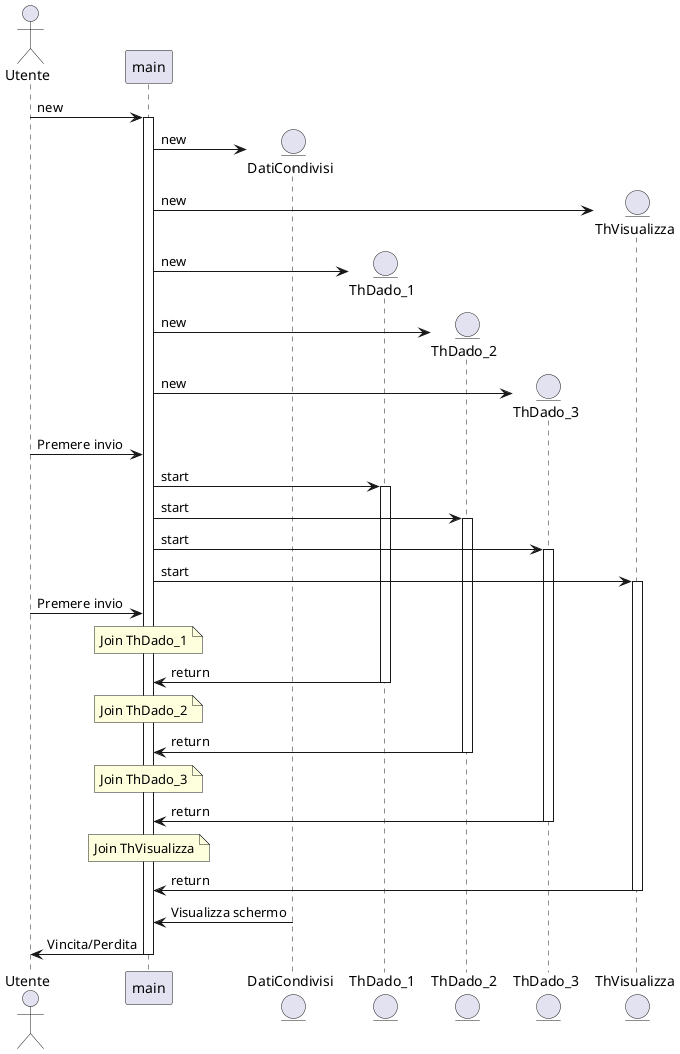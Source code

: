 @startuml
actor Utente
participant main
entity DatiCondivisi
entity ThDado_1
entity ThDado_2
entity ThDado_3
entity ThVisualizza

Utente -> main ++ : new

main -> DatiCondivisi ** : new

main -> ThVisualizza ** : new
main -> ThDado_1 ** : new
main -> ThDado_2 ** : new
main -> ThDado_3 ** : new

Utente -> main : Premere invio

main -> ThDado_1 ++ : start
main -> ThDado_2 ++ : start
main -> ThDado_3 ++ : start
main -> ThVisualizza ++ : start

Utente -> main : Premere invio

Note over main : Join ThDado_1
ThDado_1 -> main -- : return
Note over main : Join ThDado_2
ThDado_2 -> main -- : return
Note over main : Join ThDado_3
ThDado_3 -> main -- : return
Note over main : Join ThVisualizza
ThVisualizza -> main -- : return

DatiCondivisi -> main : Visualizza schermo
main -> Utente -- : Vincita/Perdita


@enduml